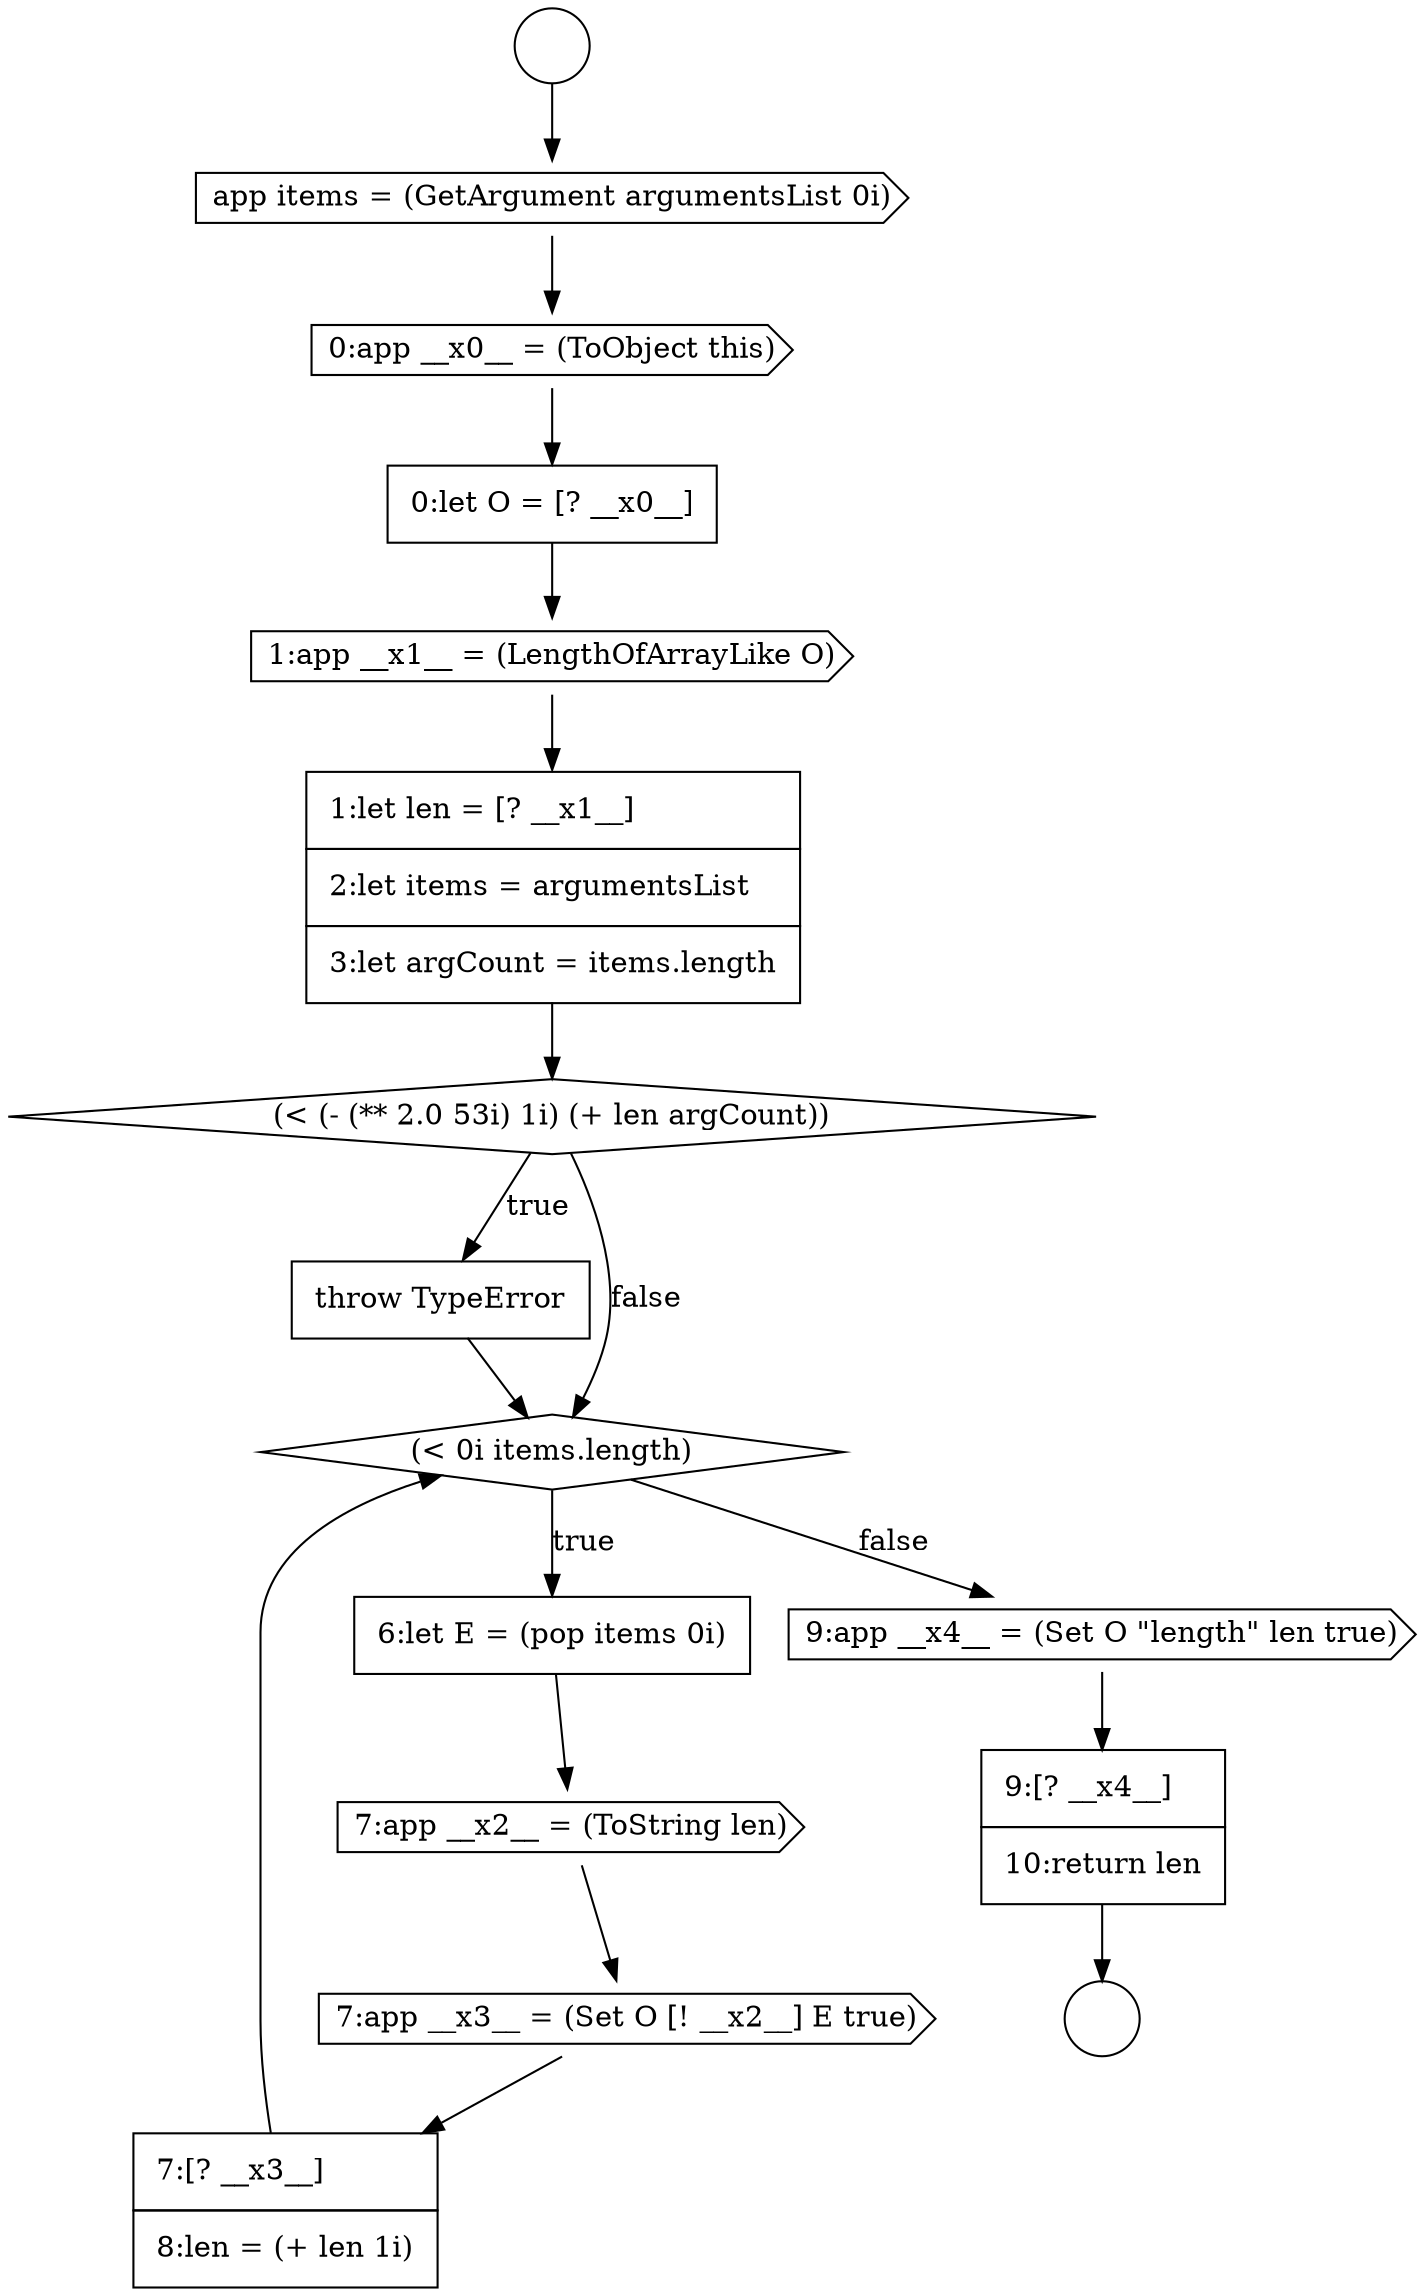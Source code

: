 digraph {
  node16236 [shape=cds, label=<<font color="black">app items = (GetArgument argumentsList 0i)</font>> color="black" fillcolor="white" style=filled]
  node16240 [shape=none, margin=0, label=<<font color="black">
    <table border="0" cellborder="1" cellspacing="0" cellpadding="10">
      <tr><td align="left">1:let len = [? __x1__]</td></tr>
      <tr><td align="left">2:let items = argumentsList</td></tr>
      <tr><td align="left">3:let argCount = items.length</td></tr>
    </table>
  </font>> color="black" fillcolor="white" style=filled]
  node16244 [shape=none, margin=0, label=<<font color="black">
    <table border="0" cellborder="1" cellspacing="0" cellpadding="10">
      <tr><td align="left">6:let E = (pop items 0i)</td></tr>
    </table>
  </font>> color="black" fillcolor="white" style=filled]
  node16247 [shape=none, margin=0, label=<<font color="black">
    <table border="0" cellborder="1" cellspacing="0" cellpadding="10">
      <tr><td align="left">7:[? __x3__]</td></tr>
      <tr><td align="left">8:len = (+ len 1i)</td></tr>
    </table>
  </font>> color="black" fillcolor="white" style=filled]
  node16242 [shape=none, margin=0, label=<<font color="black">
    <table border="0" cellborder="1" cellspacing="0" cellpadding="10">
      <tr><td align="left">throw TypeError</td></tr>
    </table>
  </font>> color="black" fillcolor="white" style=filled]
  node16237 [shape=cds, label=<<font color="black">0:app __x0__ = (ToObject this)</font>> color="black" fillcolor="white" style=filled]
  node16246 [shape=cds, label=<<font color="black">7:app __x3__ = (Set O [! __x2__] E true)</font>> color="black" fillcolor="white" style=filled]
  node16241 [shape=diamond, label=<<font color="black">(&lt; (- (** 2.0 53i) 1i) (+ len argCount))</font>> color="black" fillcolor="white" style=filled]
  node16238 [shape=none, margin=0, label=<<font color="black">
    <table border="0" cellborder="1" cellspacing="0" cellpadding="10">
      <tr><td align="left">0:let O = [? __x0__]</td></tr>
    </table>
  </font>> color="black" fillcolor="white" style=filled]
  node16245 [shape=cds, label=<<font color="black">7:app __x2__ = (ToString len)</font>> color="black" fillcolor="white" style=filled]
  node16235 [shape=circle label=" " color="black" fillcolor="white" style=filled]
  node16239 [shape=cds, label=<<font color="black">1:app __x1__ = (LengthOfArrayLike O)</font>> color="black" fillcolor="white" style=filled]
  node16243 [shape=diamond, label=<<font color="black">(&lt; 0i items.length)</font>> color="black" fillcolor="white" style=filled]
  node16248 [shape=cds, label=<<font color="black">9:app __x4__ = (Set O &quot;length&quot; len true)</font>> color="black" fillcolor="white" style=filled]
  node16249 [shape=none, margin=0, label=<<font color="black">
    <table border="0" cellborder="1" cellspacing="0" cellpadding="10">
      <tr><td align="left">9:[? __x4__]</td></tr>
      <tr><td align="left">10:return len</td></tr>
    </table>
  </font>> color="black" fillcolor="white" style=filled]
  node16234 [shape=circle label=" " color="black" fillcolor="white" style=filled]
  node16236 -> node16237 [ color="black"]
  node16238 -> node16239 [ color="black"]
  node16243 -> node16244 [label=<<font color="black">true</font>> color="black"]
  node16243 -> node16248 [label=<<font color="black">false</font>> color="black"]
  node16244 -> node16245 [ color="black"]
  node16248 -> node16249 [ color="black"]
  node16249 -> node16235 [ color="black"]
  node16239 -> node16240 [ color="black"]
  node16240 -> node16241 [ color="black"]
  node16247 -> node16243 [ color="black"]
  node16234 -> node16236 [ color="black"]
  node16246 -> node16247 [ color="black"]
  node16242 -> node16243 [ color="black"]
  node16241 -> node16242 [label=<<font color="black">true</font>> color="black"]
  node16241 -> node16243 [label=<<font color="black">false</font>> color="black"]
  node16237 -> node16238 [ color="black"]
  node16245 -> node16246 [ color="black"]
}
